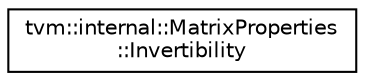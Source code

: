 digraph "Graphical Class Hierarchy"
{
  edge [fontname="Helvetica",fontsize="10",labelfontname="Helvetica",labelfontsize="10"];
  node [fontname="Helvetica",fontsize="10",shape=record];
  rankdir="LR";
  Node0 [label="tvm::internal::MatrixProperties\l::Invertibility",height=0.2,width=0.4,color="black", fillcolor="white", style="filled",URL="$structtvm_1_1internal_1_1MatrixProperties_1_1Invertibility.html"];
}
